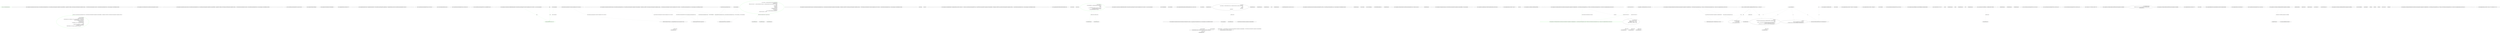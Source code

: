 digraph  {
d12 [cluster="CommandLine.Core.InstanceChooser.Choose(System.Func<System.Collections.Generic.IEnumerable<string>, System.Collections.Generic.IEnumerable<CommandLine.Core.OptionSpecification>, CommandLine.Core.StatePair<System.Collections.Generic.IEnumerable<CommandLine.Core.Token>>>, System.Collections.Generic.IEnumerable<System.Type>, System.Collections.Generic.IEnumerable<string>, System.StringComparer, System.Globalization.CultureInfo)", color=green, community=0, label="var verbs = Verb.SelectFromTypes(types)", prediction=0, span="33-33"];
d3 [cluster="CommandLine.Core.InstanceChooser.Choose(System.Func<System.Collections.Generic.IEnumerable<string>, System.Collections.Generic.IEnumerable<CommandLine.Core.OptionSpecification>, CommandLine.Core.StatePair<System.Collections.Generic.IEnumerable<CommandLine.Core.Token>>>, System.Collections.Generic.IEnumerable<System.Type>, System.Collections.Generic.IEnumerable<string>, System.StringComparer, System.Globalization.CultureInfo)", label="Entry CommandLine.Core.InstanceChooser.Choose(System.Func<System.Collections.Generic.IEnumerable<string>, System.Collections.Generic.IEnumerable<CommandLine.Core.OptionSpecification>, CommandLine.Core.StatePair<System.Collections.Generic.IEnumerable<CommandLine.Core.Token>>>, System.Collections.Generic.IEnumerable<System.Type>, System.Collections.Generic.IEnumerable<string>, System.StringComparer, System.Globalization.CultureInfo)", span="26-26"];
d13 [cluster="CommandLine.Core.InstanceChooser.Choose(System.Func<System.Collections.Generic.IEnumerable<string>, System.Collections.Generic.IEnumerable<CommandLine.Core.OptionSpecification>, CommandLine.Core.StatePair<System.Collections.Generic.IEnumerable<CommandLine.Core.Token>>>, System.Collections.Generic.IEnumerable<System.Type>, System.Collections.Generic.IEnumerable<string>, System.StringComparer, System.Globalization.CultureInfo)", color=green, community=0, label="return arguments.Empty()\r\n                ? ParserResult.Create<object>(\r\n                    ParserResultType.Verbs, new NullInstance(), new[] { new NoVerbSelectedError() }, Maybe.Just(types))\r\n                : nameComparer.Equals(''help'', arguments.First())\r\n                   ? ParserResult.Create<object>(\r\n                        ParserResultType.Verbs,\r\n                        new NullInstance(), new[] { CreateHelpVerbRequestedError(\r\n                            verbs,\r\n                            arguments.Skip(1).SingleOrDefault() ?? string.Empty,\r\n                            nameComparer) }, Maybe.Just(types))\r\n                   : MatchVerb(tokenizer, verbs, arguments, nameComparer, parsingCulture);", prediction=1, span="35-45"];
d15 [cluster="CommandLine.Core.Verb.SelectFromTypes(System.Collections.Generic.IEnumerable<System.Type>)", label="Entry CommandLine.Core.Verb.SelectFromTypes(System.Collections.Generic.IEnumerable<System.Type>)", span="40-40"];
d14 [cluster="CommandLine.Core.InstanceChooser.Choose(System.Func<System.Collections.Generic.IEnumerable<string>, System.Collections.Generic.IEnumerable<CommandLine.Core.OptionSpecification>, CommandLine.Core.StatePair<System.Collections.Generic.IEnumerable<CommandLine.Core.Token>>>, System.Collections.Generic.IEnumerable<System.Type>, System.Collections.Generic.IEnumerable<string>, System.StringComparer, System.Globalization.CultureInfo)", label="Exit CommandLine.Core.InstanceChooser.Choose(System.Func<System.Collections.Generic.IEnumerable<string>, System.Collections.Generic.IEnumerable<CommandLine.Core.OptionSpecification>, CommandLine.Core.StatePair<System.Collections.Generic.IEnumerable<CommandLine.Core.Token>>>, System.Collections.Generic.IEnumerable<System.Type>, System.Collections.Generic.IEnumerable<string>, System.StringComparer, System.Globalization.CultureInfo)", span="26-26"];
d16 [cluster="System.Collections.Generic.IEnumerable<TSource>.Empty<TSource>()", label="Entry System.Collections.Generic.IEnumerable<TSource>.Empty<TSource>()", span="62-62"];
d17 [cluster="CommandLine.NullInstance.NullInstance()", label="Entry CommandLine.NullInstance.NullInstance()", span="9-9"];
d18 [cluster="CommandLine.NoVerbSelectedError.NoVerbSelectedError()", label="Entry CommandLine.NoVerbSelectedError.NoVerbSelectedError()", span="406-406"];
d19 [cluster="CommandLine.Infrastructure.Maybe.Just<T>(T)", label="Entry CommandLine.Infrastructure.Maybe.Just<T>(T)", span="68-68"];
d20 [cluster="CommandLine.ParserResult.Create<T>(CommandLine.ParserResultType, T, System.Collections.Generic.IEnumerable<CommandLine.Error>, CommandLine.Infrastructure.Maybe<System.Collections.Generic.IEnumerable<System.Type>>)", label="Entry CommandLine.ParserResult.Create<T>(CommandLine.ParserResultType, T, System.Collections.Generic.IEnumerable<CommandLine.Error>, CommandLine.Infrastructure.Maybe<System.Collections.Generic.IEnumerable<System.Type>>)", span="105-105"];
d21 [cluster="System.Collections.Generic.IEnumerable<TSource>.First<TSource>()", label="Entry System.Collections.Generic.IEnumerable<TSource>.First<TSource>()", span="0-0"];
d22 [cluster="System.StringComparer.Equals(string, string)", label="Entry System.StringComparer.Equals(string, string)", span="0-0"];
d23 [cluster="System.Collections.Generic.IEnumerable<TSource>.Skip<TSource>(int)", label="Entry System.Collections.Generic.IEnumerable<TSource>.Skip<TSource>(int)", span="0-0"];
d24 [cluster="System.Collections.Generic.IEnumerable<TSource>.SingleOrDefault<TSource>()", label="Entry System.Collections.Generic.IEnumerable<TSource>.SingleOrDefault<TSource>()", span="0-0"];
d25 [cluster="CommandLine.Core.InstanceChooser.CreateHelpVerbRequestedError(System.Collections.Generic.IEnumerable<System.Tuple<CommandLine.Core.Verb, System.Type>>, string, System.StringComparer)", label="Entry CommandLine.Core.InstanceChooser.CreateHelpVerbRequestedError(System.Collections.Generic.IEnumerable<System.Tuple<CommandLine.Core.Verb, System.Type>>, string, System.StringComparer)", span="69-69"];
d26 [cluster="CommandLine.Core.InstanceChooser.MatchVerb(System.Func<System.Collections.Generic.IEnumerable<string>, System.Collections.Generic.IEnumerable<CommandLine.Core.OptionSpecification>, CommandLine.Core.StatePair<System.Collections.Generic.IEnumerable<CommandLine.Core.Token>>>, System.Collections.Generic.IEnumerable<System.Tuple<CommandLine.Core.Verb, System.Type>>, System.Collections.Generic.IEnumerable<string>, System.StringComparer, System.Globalization.CultureInfo)", label="Entry CommandLine.Core.InstanceChooser.MatchVerb(System.Func<System.Collections.Generic.IEnumerable<string>, System.Collections.Generic.IEnumerable<CommandLine.Core.OptionSpecification>, CommandLine.Core.StatePair<System.Collections.Generic.IEnumerable<CommandLine.Core.Token>>>, System.Collections.Generic.IEnumerable<System.Tuple<CommandLine.Core.Verb, System.Type>>, System.Collections.Generic.IEnumerable<string>, System.StringComparer, System.Globalization.CultureInfo)", span="48-48"];
d27 [cluster="CommandLine.Core.InstanceChooser.MatchVerb(System.Func<System.Collections.Generic.IEnumerable<string>, System.Collections.Generic.IEnumerable<CommandLine.Core.OptionSpecification>, CommandLine.Core.StatePair<System.Collections.Generic.IEnumerable<CommandLine.Core.Token>>>, System.Collections.Generic.IEnumerable<System.Tuple<CommandLine.Core.Verb, System.Type>>, System.Collections.Generic.IEnumerable<string>, System.StringComparer, System.Globalization.CultureInfo)", color=green, community=0, label="return verbs.Any(a => nameComparer.Equals(a.Item1.Name, arguments.First()))\r\n                ? InstanceBuilder.Build(\r\n                    Maybe.Just<Func<object>>(() => Activator.CreateInstance(verbs.Single(v => nameComparer.Equals(v.Item1.Name, arguments.First())).Item2)),\r\n                    tokenizer,\r\n                    arguments.Skip(1),\r\n                    nameComparer,\r\n                    parsingCulture)\r\n                : ParserResult.Create<object>(\r\n                    ParserResultType.Verbs,\r\n                    new NullInstance(),\r\n                    new[] { new BadVerbSelectedError(arguments.First()) },\r\n                    Maybe.Just(verbs.Select(v => v.Item2)));", prediction=2, span="55-66"];
d28 [cluster="CommandLine.Core.InstanceChooser.MatchVerb(System.Func<System.Collections.Generic.IEnumerable<string>, System.Collections.Generic.IEnumerable<CommandLine.Core.OptionSpecification>, CommandLine.Core.StatePair<System.Collections.Generic.IEnumerable<CommandLine.Core.Token>>>, System.Collections.Generic.IEnumerable<System.Tuple<CommandLine.Core.Verb, System.Type>>, System.Collections.Generic.IEnumerable<string>, System.StringComparer, System.Globalization.CultureInfo)", label="Exit CommandLine.Core.InstanceChooser.MatchVerb(System.Func<System.Collections.Generic.IEnumerable<string>, System.Collections.Generic.IEnumerable<CommandLine.Core.OptionSpecification>, CommandLine.Core.StatePair<System.Collections.Generic.IEnumerable<CommandLine.Core.Token>>>, System.Collections.Generic.IEnumerable<System.Tuple<CommandLine.Core.Verb, System.Type>>, System.Collections.Generic.IEnumerable<string>, System.StringComparer, System.Globalization.CultureInfo)", span="48-48"];
d29 [cluster="Unk.Any", label="Entry Unk.Any", span=""];
d30 [cluster="Unk.>", label="Entry Unk.>", span=""];
d31 [cluster="CommandLine.Core.InstanceBuilder.Build<T>(CommandLine.Infrastructure.Maybe<System.Func<T>>, System.Func<System.Collections.Generic.IEnumerable<string>, System.Collections.Generic.IEnumerable<CommandLine.Core.OptionSpecification>, CommandLine.Core.StatePair<System.Collections.Generic.IEnumerable<CommandLine.Core.Token>>>, System.Collections.Generic.IEnumerable<string>, System.StringComparer, System.Globalization.CultureInfo)", label="Entry CommandLine.Core.InstanceBuilder.Build<T>(CommandLine.Infrastructure.Maybe<System.Func<T>>, System.Func<System.Collections.Generic.IEnumerable<string>, System.Collections.Generic.IEnumerable<CommandLine.Core.OptionSpecification>, CommandLine.Core.StatePair<System.Collections.Generic.IEnumerable<CommandLine.Core.Token>>>, System.Collections.Generic.IEnumerable<string>, System.StringComparer, System.Globalization.CultureInfo)", span="34-34"];
d32 [cluster="CommandLine.BadVerbSelectedError.BadVerbSelectedError(string)", label="Entry CommandLine.BadVerbSelectedError.BadVerbSelectedError(string)", span="342-342"];
d33 [cluster="Unk.Select", label="Entry Unk.Select", span=""];
d34 [cluster="Unk.Just", label="Entry Unk.Just", span=""];
d35 [cluster="lambda expression", label="Entry lambda expression", span="55-55"];
d38 [cluster="lambda expression", label="Entry lambda expression", span="57-57"];
d46 [cluster="lambda expression", label="Entry lambda expression", span="66-66"];
d49 [cluster="CommandLine.Core.InstanceChooser.CreateHelpVerbRequestedError(System.Collections.Generic.IEnumerable<System.Tuple<CommandLine.Core.Verb, System.Type>>, string, System.StringComparer)", color=green, community=0, label="return verb.Length > 0\r\n                      ? verbs.SingleOrDefault(v => nameComparer.Equals(v.Item1.Name, verb))\r\n                             .ToMaybe()\r\n                             .Return(\r\n                                 v => new HelpVerbRequestedError(v.Item1.Name, v.Item2, true),\r\n                                 new HelpVerbRequestedError(null, null, false))\r\n                      : new HelpVerbRequestedError(null, null, false);", prediction=3, span="74-80"];
d50 [cluster="CommandLine.Core.InstanceChooser.CreateHelpVerbRequestedError(System.Collections.Generic.IEnumerable<System.Tuple<CommandLine.Core.Verb, System.Type>>, string, System.StringComparer)", label="Exit CommandLine.Core.InstanceChooser.CreateHelpVerbRequestedError(System.Collections.Generic.IEnumerable<System.Tuple<CommandLine.Core.Verb, System.Type>>, string, System.StringComparer)", span="69-69"];
d51 [cluster="Unk.SingleOrDefault", label="Entry Unk.SingleOrDefault", span=""];
d52 [cluster="Unk.ToMaybe", label="Entry Unk.ToMaybe", span=""];
d53 [cluster="CommandLine.HelpVerbRequestedError.HelpVerbRequestedError(string, System.Type, bool)", label="Entry CommandLine.HelpVerbRequestedError.HelpVerbRequestedError(string, System.Type, bool)", span="368-368"];
d54 [cluster="Unk.Return", label="Entry Unk.Return", span=""];
d55 [cluster="lambda expression", label="Entry lambda expression", span="75-75"];
d58 [cluster="lambda expression", label="Entry lambda expression", span="78-78"];
d56 [cluster="lambda expression", color=green, community=0, label="nameComparer.Equals(v.Item1.Name, verb)", prediction=4, span="75-75"];
d67 [label=string, span=""];
d68 [label="System.StringComparer", span=""];
d57 [cluster="lambda expression", label="Exit lambda expression", span="75-75"];
d1 [cluster="CommandLine.Core.InstanceChooser.Choose(System.Collections.Generic.IEnumerable<System.Type>, System.Collections.Generic.IEnumerable<string>, System.StringComparer, System.Globalization.CultureInfo)", label="return Choose(\r\n                (args, optionSpecs) => Tokenizer.Tokenize(args, name => NameLookup.Contains(name, optionSpecs, nameComparer)),\r\n                types,\r\n                arguments,\r\n                nameComparer,\r\n                parsingCulture);", span="18-23"];
d36 [cluster="lambda expression", label="nameComparer.Equals(a.Item1.Name, arguments.First())", span="55-55"];
d44 [cluster="lambda expression", label="nameComparer.Equals(v.Item1.Name, arguments.First())", span="57-57"];
d39 [cluster="lambda expression", label="Activator.CreateInstance(verbs.Single(v => nameComparer.Equals(v.Item1.Name, arguments.First())).Item2)", span="57-57"];
d37 [cluster="lambda expression", label="Exit lambda expression", span="55-55"];
d40 [cluster="lambda expression", label="Exit lambda expression", span="57-57"];
d48 [cluster="lambda expression", label="Exit lambda expression", span="66-66"];
d47 [cluster="lambda expression", label="v.Item2", span="66-66"];
d60 [cluster="lambda expression", label="Exit lambda expression", span="78-78"];
d59 [cluster="lambda expression", label="new HelpVerbRequestedError(v.Item1.Name, v.Item2, true)", span="78-78"];
d0 [cluster="CommandLine.Core.InstanceChooser.Choose(System.Collections.Generic.IEnumerable<System.Type>, System.Collections.Generic.IEnumerable<string>, System.StringComparer, System.Globalization.CultureInfo)", label="Entry CommandLine.Core.InstanceChooser.Choose(System.Collections.Generic.IEnumerable<System.Type>, System.Collections.Generic.IEnumerable<string>, System.StringComparer, System.Globalization.CultureInfo)", span="12-12"];
d2 [cluster="CommandLine.Core.InstanceChooser.Choose(System.Collections.Generic.IEnumerable<System.Type>, System.Collections.Generic.IEnumerable<string>, System.StringComparer, System.Globalization.CultureInfo)", label="Exit CommandLine.Core.InstanceChooser.Choose(System.Collections.Generic.IEnumerable<System.Type>, System.Collections.Generic.IEnumerable<string>, System.StringComparer, System.Globalization.CultureInfo)", span="12-12"];
d4 [cluster="lambda expression", label="Entry lambda expression", span="19-19"];
d64 [label="System.Collections.Generic.IEnumerable<string>", span=""];
d65 [label="System.StringComparer", span=""];
d43 [cluster="lambda expression", label="Entry lambda expression", span="57-57"];
d45 [cluster="lambda expression", label="Exit lambda expression", span="57-57"];
d66 [label="System.Collections.Generic.IEnumerable<System.Tuple<CommandLine.Core.Verb, System.Type>>", span=""];
d41 [cluster="Unk.Single", label="Entry Unk.Single", span=""];
d42 [cluster="Unk.CreateInstance", label="Entry Unk.CreateInstance", span=""];
d61 [cluster="HelpVerbRequestedError.cstr", label="Entry HelpVerbRequestedError.cstr", span=""];
d5 [cluster="lambda expression", label="Tokenizer.Tokenize(args, name => NameLookup.Contains(name, optionSpecs, nameComparer))", span="19-19"];
d9 [cluster="lambda expression", label="NameLookup.Contains(name, optionSpecs, nameComparer)", span="19-19"];
d6 [cluster="lambda expression", label="Exit lambda expression", span="19-19"];
d62 [label="System.StringComparer", span=""];
d7 [cluster="CommandLine.Core.Tokenizer.Tokenize(System.Collections.Generic.IEnumerable<string>, System.Func<string, bool>)", label="Entry CommandLine.Core.Tokenizer.Tokenize(System.Collections.Generic.IEnumerable<string>, System.Func<string, bool>)", span="11-11"];
d8 [cluster="lambda expression", label="Entry lambda expression", span="19-19"];
d63 [label="System.Collections.Generic.IEnumerable<CommandLine.Core.OptionSpecification>", span=""];
d10 [cluster="lambda expression", label="Exit lambda expression", span="19-19"];
d11 [cluster="CommandLine.Core.NameLookup.Contains(string, System.Collections.Generic.IEnumerable<CommandLine.Core.OptionSpecification>, System.StringComparer)", label="Entry CommandLine.Core.NameLookup.Contains(string, System.Collections.Generic.IEnumerable<CommandLine.Core.OptionSpecification>, System.StringComparer)", span="11-11"];
m0_60 [cluster="CommandLine.Core.SpecificationProperty.WithValue(CommandLine.Infrastructure.Maybe<object>)", file="ValueMapper.cs", label="Entry CommandLine.Core.SpecificationProperty.WithValue(CommandLine.Infrastructure.Maybe<object>)", span="18-18"];
m0_43 [cluster="CommandLine.Infrastructure.Maybe<T>.IsJust<T>()", file="ValueMapper.cs", label="Entry CommandLine.Infrastructure.Maybe<T>.IsJust<T>()", span="149-149"];
m0_6 [cluster="Unk.>", file="ValueMapper.cs", label="Entry Unk.>", span=""];
m0_34 [cluster="CommandLine.Core.Specification.CountOfMaxNumberOfValues()", file="ValueMapper.cs", label="Entry CommandLine.Core.Specification.CountOfMaxNumberOfValues()", span="67-67"];
m0_0 [cluster="CommandLine.Core.ValueMapper.MapValues(System.Collections.Generic.IEnumerable<CommandLine.Core.SpecificationProperty>, System.Collections.Generic.IEnumerable<string>, System.Func<System.Collections.Generic.IEnumerable<string>, System.Type, bool, CommandLine.Infrastructure.Maybe<object>>)", file="ValueMapper.cs", label="Entry CommandLine.Core.ValueMapper.MapValues(System.Collections.Generic.IEnumerable<CommandLine.Core.SpecificationProperty>, System.Collections.Generic.IEnumerable<string>, System.Func<System.Collections.Generic.IEnumerable<string>, System.Type, bool, CommandLine.Infrastructure.Maybe<object>>)", span="11-11"];
m0_3 [cluster="CommandLine.Core.ValueMapper.MapValues(System.Collections.Generic.IEnumerable<CommandLine.Core.SpecificationProperty>, System.Collections.Generic.IEnumerable<string>, System.Func<System.Collections.Generic.IEnumerable<string>, System.Type, bool, CommandLine.Infrastructure.Maybe<object>>)", color=green, community=0, file="ValueMapper.cs", label="Exit CommandLine.Core.ValueMapper.MapValues(System.Collections.Generic.IEnumerable<CommandLine.Core.SpecificationProperty>, System.Collections.Generic.IEnumerable<string>, System.Func<System.Collections.Generic.IEnumerable<string>, System.Type, bool, CommandLine.Infrastructure.Maybe<object>>)", prediction=5, span="11-11"];
m0_2 [cluster="CommandLine.Core.ValueMapper.MapValues(System.Collections.Generic.IEnumerable<CommandLine.Core.SpecificationProperty>, System.Collections.Generic.IEnumerable<string>, System.Func<System.Collections.Generic.IEnumerable<string>, System.Type, bool, CommandLine.Infrastructure.Maybe<object>>)", file="ValueMapper.cs", label="return StatePair.Create(\r\n                propAndErrors.Select(pe => pe.Item1),\r\n                propAndErrors.Select(pe => pe.Item2)\r\n                    .OfType<Just<Error>>().Select(e => e.Value)\r\n                );", span="18-22"];
m0_1 [cluster="CommandLine.Core.ValueMapper.MapValues(System.Collections.Generic.IEnumerable<CommandLine.Core.SpecificationProperty>, System.Collections.Generic.IEnumerable<string>, System.Func<System.Collections.Generic.IEnumerable<string>, System.Type, bool, CommandLine.Infrastructure.Maybe<object>>)", file="ValueMapper.cs", label="var propAndErrors = MapValuesImpl(specProps, values, converter)", span="16-16"];
m0_4 [cluster="CommandLine.Core.ValueMapper.MapValuesImpl(System.Collections.Generic.IEnumerable<CommandLine.Core.SpecificationProperty>, System.Collections.Generic.IEnumerable<string>, System.Func<System.Collections.Generic.IEnumerable<string>, System.Type, bool, CommandLine.Infrastructure.Maybe<object>>)", file="ValueMapper.cs", label="Entry CommandLine.Core.ValueMapper.MapValuesImpl(System.Collections.Generic.IEnumerable<CommandLine.Core.SpecificationProperty>, System.Collections.Generic.IEnumerable<string>, System.Func<System.Collections.Generic.IEnumerable<string>, System.Type, bool, CommandLine.Infrastructure.Maybe<object>>)", span="25-25"];
m0_56 [cluster="CommandLine.Core.Specification.IsValue()", file="ValueMapper.cs", label="Entry CommandLine.Core.Specification.IsValue()", span="15-15"];
m0_7 [cluster="Unk.Create", file="ValueMapper.cs", label="Entry Unk.Create", span=""];
m0_71 [cluster="CommandLine.Infrastructure.Maybe<T>.FromJust<T>(System.Exception)", file="ValueMapper.cs", label="Entry CommandLine.Infrastructure.Maybe<T>.FromJust<T>(System.Exception)", span="134-134"];
m0_44 [cluster="CommandLine.Infrastructure.Maybe<T>.IsNothing<T>()", file="ValueMapper.cs", label="Entry CommandLine.Infrastructure.Maybe<T>.IsNothing<T>()", span="144-144"];
m0_42 [cluster="Unk.ToMaybe", file="ValueMapper.cs", label="Entry Unk.ToMaybe", span=""];
m0_45 [cluster="System.Collections.Generic.IEnumerable<TSource>.Any<TSource>()", file="ValueMapper.cs", label="Entry System.Collections.Generic.IEnumerable<TSource>.Any<TSource>()", span="0-0"];
m0_46 [cluster="CommandLine.SequenceOutOfRangeError.SequenceOutOfRangeError(CommandLine.NameInfo)", file="ValueMapper.cs", label="Entry CommandLine.SequenceOutOfRangeError.SequenceOutOfRangeError(CommandLine.NameInfo)", span="324-324"];
m0_39 [cluster="System.Tuple.Create<T1, T2>(T1, T2)", file="ValueMapper.cs", label="Entry System.Tuple.Create<T1, T2>(T1, T2)", span="0-0"];
m0_57 [cluster="lambda expression", file="ValueMapper.cs", label="Entry lambda expression", span="57-57"];
m0_8 [cluster="lambda expression", file="ValueMapper.cs", label="Entry lambda expression", span="19-19"];
m0_11 [cluster="lambda expression", file="ValueMapper.cs", label="Entry lambda expression", span="20-20"];
m0_14 [cluster="lambda expression", file="ValueMapper.cs", label="Entry lambda expression", span="21-21"];
m0_9 [cluster="lambda expression", file="ValueMapper.cs", label="pe.Item1", span="19-19"];
m0_10 [cluster="lambda expression", file="ValueMapper.cs", label="Exit lambda expression", span="19-19"];
m0_12 [cluster="lambda expression", file="ValueMapper.cs", label="pe.Item2", span="20-20"];
m0_13 [cluster="lambda expression", file="ValueMapper.cs", label="Exit lambda expression", span="20-20"];
m0_15 [cluster="lambda expression", file="ValueMapper.cs", label="e.Value", span="21-21"];
m0_16 [cluster="lambda expression", file="ValueMapper.cs", label="Exit lambda expression", span="21-21"];
m0_58 [cluster="lambda expression", file="ValueMapper.cs", label="Tuple.Create(pt.WithValue(Maybe.Just(converted)), Maybe.Nothing<Error>())", span="57-57"];
m0_50 [cluster="lambda expression", file="ValueMapper.cs", label="Entry lambda expression", span="35-35"];
m0_53 [cluster="lambda expression", file="ValueMapper.cs", label="Entry lambda expression", span="43-43"];
m0_51 [cluster="lambda expression", file="ValueMapper.cs", label=n, span="35-35"];
m0_52 [cluster="lambda expression", file="ValueMapper.cs", label="Exit lambda expression", span="35-35"];
m0_54 [cluster="lambda expression", file="ValueMapper.cs", label="CommandLine.ParserResult<T>", span=""];
m0_55 [cluster="lambda expression", file="ValueMapper.cs", label="Exit lambda expression", span="43-43"];
m0_59 [cluster="lambda expression", file="ValueMapper.cs", label="Exit lambda expression", span="57-57"];
m0_33 [cluster="System.Collections.Generic.IEnumerable<TSource>.First<TSource>()", file="ValueMapper.cs", label="Entry System.Collections.Generic.IEnumerable<TSource>.First<TSource>()", span="0-0"];
m0_40 [cluster="System.Collections.Generic.IEnumerable<TSource>.Skip<TSource>(int)", file="ValueMapper.cs", label="Entry System.Collections.Generic.IEnumerable<TSource>.Skip<TSource>(int)", span="0-0"];
m0_37 [cluster="System.Collections.Generic.IEnumerable<TSource>.Take<TSource>(int)", file="ValueMapper.cs", label="Entry System.Collections.Generic.IEnumerable<TSource>.Take<TSource>(int)", span="0-0"];
m0_48 [cluster="System.Func<T1, T2, T3, TResult>.Invoke(T1, T2, T3)", file="ValueMapper.cs", label="Entry System.Func<T1, T2, T3, TResult>.Invoke(T1, T2, T3)", span="0-0"];
m0_38 [cluster="CommandLine.Core.ValueMapper.MakeErrorInCaseOfMinConstraint(CommandLine.Core.Specification)", file="ValueMapper.cs", label="Entry CommandLine.Core.ValueMapper.MakeErrorInCaseOfMinConstraint(CommandLine.Core.Specification)", span="83-83"];
m0_72 [cluster="CommandLine.Core.ValueMapper.MakeErrorInCaseOfMinConstraint(CommandLine.Core.Specification)", file="ValueMapper.cs", label="return specification.Min.IsJust()\r\n                ? Maybe.Just<Error>(new SequenceOutOfRangeError(NameInfo.EmptyName))\r\n                : Maybe.Nothing<Error>();", span="85-87"];
m0_73 [cluster="CommandLine.Core.ValueMapper.MakeErrorInCaseOfMinConstraint(CommandLine.Core.Specification)", file="ValueMapper.cs", label="Exit CommandLine.Core.ValueMapper.MakeErrorInCaseOfMinConstraint(CommandLine.Core.Specification)", span="83-83"];
m0_47 [cluster="CommandLine.Infrastructure.Maybe.Just<T>(T)", file="ValueMapper.cs", label="Entry CommandLine.Infrastructure.Maybe.Just<T>(T)", span="68-68"];
m0_5 [cluster="Unk.Select", file="ValueMapper.cs", label="Entry Unk.Select", span=""];
m0_49 [cluster="CommandLine.BadFormatConversionError.BadFormatConversionError(CommandLine.NameInfo)", file="ValueMapper.cs", label="Entry CommandLine.BadFormatConversionError.BadFormatConversionError(CommandLine.NameInfo)", span="313-313"];
m0_61 [cluster="CommandLine.Infrastructure.Maybe.Nothing<T>()", file="ValueMapper.cs", label="Entry CommandLine.Infrastructure.Maybe.Nothing<T>()", span="63-63"];
m0_35 [cluster="System.Collections.Generic.IEnumerable<TSource>.Count<TSource>()", file="ValueMapper.cs", label="Entry System.Collections.Generic.IEnumerable<TSource>.Count<TSource>()", span="0-0"];
m0_62 [cluster="CommandLine.Core.ValueMapper.CountOfMaxNumberOfValues(CommandLine.Core.Specification)", file="ValueMapper.cs", label="Entry CommandLine.Core.ValueMapper.CountOfMaxNumberOfValues(CommandLine.Core.Specification)", span="67-67"];
m0_63 [cluster="CommandLine.Core.ValueMapper.CountOfMaxNumberOfValues(CommandLine.Core.Specification)", file="ValueMapper.cs", label="specification.TargetType", span="69-69"];
m0_67 [cluster="CommandLine.Core.ValueMapper.CountOfMaxNumberOfValues(CommandLine.Core.Specification)", file="ValueMapper.cs", label="specification.Max.IsJust()", span="74-74"];
m0_68 [cluster="CommandLine.Core.ValueMapper.CountOfMaxNumberOfValues(CommandLine.Core.Specification)", file="ValueMapper.cs", label="return Maybe.Just(specification.Max.FromJust());", span="76-76"];
m0_64 [cluster="CommandLine.Core.ValueMapper.CountOfMaxNumberOfValues(CommandLine.Core.Specification)", file="ValueMapper.cs", label="TargetType.Scalar", span="71-71"];
m0_66 [cluster="CommandLine.Core.ValueMapper.CountOfMaxNumberOfValues(CommandLine.Core.Specification)", file="ValueMapper.cs", label="TargetType.Sequence", span="73-73"];
m0_65 [cluster="CommandLine.Core.ValueMapper.CountOfMaxNumberOfValues(CommandLine.Core.Specification)", file="ValueMapper.cs", label="return Maybe.Just(1);", span="72-72"];
m0_69 [cluster="CommandLine.Core.ValueMapper.CountOfMaxNumberOfValues(CommandLine.Core.Specification)", file="ValueMapper.cs", label="return Maybe.Nothing<int>();", span="80-80"];
m0_70 [cluster="CommandLine.Core.ValueMapper.CountOfMaxNumberOfValues(CommandLine.Core.Specification)", file="ValueMapper.cs", label="Exit CommandLine.Core.ValueMapper.CountOfMaxNumberOfValues(CommandLine.Core.Specification)", span="67-67"];
m0_41 [cluster="Unk.FirstOrDefault", file="ValueMapper.cs", label="Entry Unk.FirstOrDefault", span=""];
m0_17 [cluster="CommandLine.Core.ValueMapper.MapValuesImpl(System.Collections.Generic.IEnumerable<CommandLine.Core.SpecificationProperty>, System.Collections.Generic.IEnumerable<string>, System.Func<System.Collections.Generic.IEnumerable<string>, System.Type, bool, CommandLine.Infrastructure.Maybe<object>>)", file="ValueMapper.cs", label="specProps.Empty()", span="30-30"];
m0_18 [cluster="CommandLine.Core.ValueMapper.MapValuesImpl(System.Collections.Generic.IEnumerable<CommandLine.Core.SpecificationProperty>, System.Collections.Generic.IEnumerable<string>, System.Func<System.Collections.Generic.IEnumerable<string>, System.Type, bool, CommandLine.Infrastructure.Maybe<object>>)", file="ValueMapper.cs", label="yield break;", span="32-32"];
m0_23 [cluster="CommandLine.Core.ValueMapper.MapValuesImpl(System.Collections.Generic.IEnumerable<CommandLine.Core.SpecificationProperty>, System.Collections.Generic.IEnumerable<string>, System.Func<System.Collections.Generic.IEnumerable<string>, System.Type, bool, CommandLine.Infrastructure.Maybe<object>>)", file="ValueMapper.cs", label="yield break;", span="40-40"];
m0_26 [cluster="CommandLine.Core.ValueMapper.MapValuesImpl(System.Collections.Generic.IEnumerable<CommandLine.Core.SpecificationProperty>, System.Collections.Generic.IEnumerable<string>, System.Func<System.Collections.Generic.IEnumerable<string>, System.Type, bool, CommandLine.Infrastructure.Maybe<object>>)", file="ValueMapper.cs", label="yield return\r\n                    Tuple.Create<SpecificationProperty, Maybe<Error>>(\r\n                        pt, Maybe.Just<Error>(new SequenceOutOfRangeError(NameInfo.EmptyName)));", span="48-50"];
m0_27 [cluster="CommandLine.Core.ValueMapper.MapValuesImpl(System.Collections.Generic.IEnumerable<CommandLine.Core.SpecificationProperty>, System.Collections.Generic.IEnumerable<string>, System.Func<System.Collections.Generic.IEnumerable<string>, System.Type, bool, CommandLine.Infrastructure.Maybe<object>>)", file="ValueMapper.cs", label="yield break;", span="51-51"];
m0_28 [cluster="CommandLine.Core.ValueMapper.MapValuesImpl(System.Collections.Generic.IEnumerable<CommandLine.Core.SpecificationProperty>, System.Collections.Generic.IEnumerable<string>, System.Func<System.Collections.Generic.IEnumerable<string>, System.Type, bool, CommandLine.Infrastructure.Maybe<object>>)", file="ValueMapper.cs", label="yield return\r\n                converter(taken, pt.Property.PropertyType, pt.Specification.TargetType != TargetType.Sequence)\r\n                    .Return(\r\n                        converted => Tuple.Create(pt.WithValue(Maybe.Just(converted)), Maybe.Nothing<Error>()),\r\n                        Tuple.Create<SpecificationProperty, Maybe<Error>>(\r\n                            pt, Maybe.Just<Error>(new BadFormatConversionError(NameInfo.EmptyName))));", span="54-59"];
m0_30 [cluster="CommandLine.Core.ValueMapper.MapValuesImpl(System.Collections.Generic.IEnumerable<CommandLine.Core.SpecificationProperty>, System.Collections.Generic.IEnumerable<string>, System.Func<System.Collections.Generic.IEnumerable<string>, System.Type, bool, CommandLine.Infrastructure.Maybe<object>>)", file="ValueMapper.cs", label="yield return value;", span="63-63"];
m0_19 [cluster="CommandLine.Core.ValueMapper.MapValuesImpl(System.Collections.Generic.IEnumerable<CommandLine.Core.SpecificationProperty>, System.Collections.Generic.IEnumerable<string>, System.Func<System.Collections.Generic.IEnumerable<string>, System.Type, bool, CommandLine.Infrastructure.Maybe<object>>)", file="ValueMapper.cs", label="var pt = specProps.First()", span="34-34"];
m0_20 [cluster="CommandLine.Core.ValueMapper.MapValuesImpl(System.Collections.Generic.IEnumerable<CommandLine.Core.SpecificationProperty>, System.Collections.Generic.IEnumerable<string>, System.Func<System.Collections.Generic.IEnumerable<string>, System.Type, bool, CommandLine.Infrastructure.Maybe<object>>)", file="ValueMapper.cs", label="var taken = values.Take(pt.Specification.CountOfMaxNumberOfValues().Return(n => n, values.Count()))", span="35-35"];
m0_24 [cluster="CommandLine.Core.ValueMapper.MapValuesImpl(System.Collections.Generic.IEnumerable<CommandLine.Core.SpecificationProperty>, System.Collections.Generic.IEnumerable<string>, System.Func<System.Collections.Generic.IEnumerable<string>, System.Type, bool, CommandLine.Infrastructure.Maybe<object>>)", file="ValueMapper.cs", label="var next = specProps.Skip(1).FirstOrDefault(s => s.Specification.IsValue()).ToMaybe()", span="43-43"];
m0_25 [cluster="CommandLine.Core.ValueMapper.MapValuesImpl(System.Collections.Generic.IEnumerable<CommandLine.Core.SpecificationProperty>, System.Collections.Generic.IEnumerable<string>, System.Func<System.Collections.Generic.IEnumerable<string>, System.Type, bool, CommandLine.Infrastructure.Maybe<object>>)", file="ValueMapper.cs", label="pt.Specification.Max.IsJust()\r\n                && next.IsNothing()\r\n                && values.Skip(taken.Count()).Any()", span="44-46"];
m0_29 [cluster="CommandLine.Core.ValueMapper.MapValuesImpl(System.Collections.Generic.IEnumerable<CommandLine.Core.SpecificationProperty>, System.Collections.Generic.IEnumerable<string>, System.Func<System.Collections.Generic.IEnumerable<string>, System.Type, bool, CommandLine.Infrastructure.Maybe<object>>)", file="ValueMapper.cs", label="MapValuesImpl(specProps.Skip(1), values.Skip(taken.Count()), converter)", span="61-61"];
m0_21 [cluster="CommandLine.Core.ValueMapper.MapValuesImpl(System.Collections.Generic.IEnumerable<CommandLine.Core.SpecificationProperty>, System.Collections.Generic.IEnumerable<string>, System.Func<System.Collections.Generic.IEnumerable<string>, System.Type, bool, CommandLine.Infrastructure.Maybe<object>>)", file="ValueMapper.cs", label="taken.Empty()", span="36-36"];
m0_31 [cluster="CommandLine.Core.ValueMapper.MapValuesImpl(System.Collections.Generic.IEnumerable<CommandLine.Core.SpecificationProperty>, System.Collections.Generic.IEnumerable<string>, System.Func<System.Collections.Generic.IEnumerable<string>, System.Type, bool, CommandLine.Infrastructure.Maybe<object>>)", file="ValueMapper.cs", label="Exit CommandLine.Core.ValueMapper.MapValuesImpl(System.Collections.Generic.IEnumerable<CommandLine.Core.SpecificationProperty>, System.Collections.Generic.IEnumerable<string>, System.Func<System.Collections.Generic.IEnumerable<string>, System.Type, bool, CommandLine.Infrastructure.Maybe<object>>)", span="25-25"];
m0_36 [cluster="CommandLine.Infrastructure.Maybe<T1>.Return<T1, T2>(System.Func<T1, T2>, T2)", file="ValueMapper.cs", label="Entry CommandLine.Infrastructure.Maybe<T1>.Return<T1, T2>(System.Func<T1, T2>, T2)", span="100-100"];
m0_74 [file="ValueMapper.cs", label=pt, span=""];
d3 -> d13  [color=green, key=1, label="System.Func<System.Collections.Generic.IEnumerable<string>, System.Collections.Generic.IEnumerable<CommandLine.Core.OptionSpecification>, CommandLine.Core.StatePair<System.Collections.Generic.IEnumerable<CommandLine.Core.Token>>>", style=dashed];
d25 -> d56  [color=green, key=1, label=string, style=dashed];
d26 -> d36  [color=darkseagreen4, key=1, label="System.Collections.Generic.IEnumerable<string>", style=dashed];
d26 -> d39  [color=darkseagreen4, key=1, label="System.Collections.Generic.IEnumerable<System.Tuple<CommandLine.Core.Verb, System.Type>>", style=dashed];
d26 -> d44  [color=darkseagreen4, key=1, label="System.Collections.Generic.IEnumerable<string>", style=dashed];
d27 -> d35  [color=green, key=1, label="lambda expression", style=dashed];
d27 -> d38  [color=green, key=1, label="lambda expression", style=dashed];
d27 -> d46  [color=green, key=1, label="lambda expression", style=dashed];
d49 -> d55  [color=green, key=1, label="lambda expression", style=dashed];
d49 -> d58  [color=green, key=1, label="lambda expression", style=dashed];
d67 -> d56  [color=green, key=1, label=string, style=dashed];
d68 -> d56  [color=green, key=1, label="System.StringComparer", style=dashed];
d1 -> d4  [color=darkseagreen4, key=1, label="lambda expression", style=dashed];
d39 -> d43  [color=darkseagreen4, key=1, label="lambda expression", style=dashed];
d0 -> d5  [color=darkseagreen4, key=1, label="System.StringComparer", style=dashed];
d0 -> d9  [color=darkseagreen4, key=1, label="System.StringComparer", style=dashed];
d4 -> d9  [color=darkseagreen4, key=1, label="System.Collections.Generic.IEnumerable<CommandLine.Core.OptionSpecification>", style=dashed];
d64 -> d36  [color=darkseagreen4, key=1, label="System.Collections.Generic.IEnumerable<string>", style=dashed];
d64 -> d44  [color=darkseagreen4, key=1, label="System.Collections.Generic.IEnumerable<string>", style=dashed];
d64 -> d39  [color=darkseagreen4, key=1, label="System.Collections.Generic.IEnumerable<string>", style=dashed];
d65 -> d36  [color=darkseagreen4, key=1, label="System.StringComparer", style=dashed];
d65 -> d44  [color=darkseagreen4, key=1, label="System.StringComparer", style=dashed];
d65 -> d39  [color=darkseagreen4, key=1, label="System.StringComparer", style=dashed];
d66 -> d39  [color=darkseagreen4, key=1, label="System.Collections.Generic.IEnumerable<System.Tuple<CommandLine.Core.Verb, System.Type>>", style=dashed];
d5 -> d8  [color=darkseagreen4, key=1, label="lambda expression", style=dashed];
d62 -> d5  [color=darkseagreen4, key=1, label="System.StringComparer", style=dashed];
d62 -> d9  [color=darkseagreen4, key=1, label="System.StringComparer", style=dashed];
d63 -> d9  [color=darkseagreen4, key=1, label="System.Collections.Generic.IEnumerable<CommandLine.Core.OptionSpecification>", style=dashed];
m0_0 -> m0_3  [color=green, key=1, label="System.Collections.Generic.IEnumerable<System.Type>", style=dashed];
m0_0 -> m0_2  [color=darkseagreen4, key=1, label="System.Type", style=dashed];
m0_2 -> m0_8  [color=darkseagreen4, key=1, label="lambda expression", style=dashed];
m0_2 -> m0_11  [color=darkseagreen4, key=1, label="lambda expression", style=dashed];
m0_2 -> m0_14  [color=darkseagreen4, key=1, label="lambda expression", style=dashed];
m0_4 -> m0_25  [color=darkseagreen4, key=1, label="System.Collections.Generic.IEnumerable<string>", style=dashed];
m0_4 -> m0_29  [color=darkseagreen4, key=1, label="System.Collections.Generic.IEnumerable<CommandLine.Core.SpecificationProperty>", style=dashed];
m0_54 -> m0_3  [color=green, key=1, label="CommandLine.ParserResult<T>", style=dashed];
m0_54 -> m0_2  [color=darkseagreen4, key=1, label="CommandLine.ParserResult<T>", style=dashed];
m0_62 -> m0_67  [color=darkseagreen4, key=1, label="CommandLine.Core.Specification", style=dashed];
m0_62 -> m0_68  [color=darkseagreen4, key=1, label="CommandLine.Core.Specification", style=dashed];
m0_28 -> m0_57  [color=darkseagreen4, key=1, label="lambda expression", style=dashed];
m0_19 -> m0_25  [color=darkseagreen4, key=1, label=pt, style=dashed];
m0_19 -> m0_26  [color=darkseagreen4, key=1, label=pt, style=dashed];
m0_19 -> m0_28  [color=darkseagreen4, key=1, label=pt, style=dashed];
m0_19 -> m0_58  [color=darkseagreen4, key=1, label=pt, style=dashed];
m0_20 -> m0_50  [color=darkseagreen4, key=1, label="lambda expression", style=dashed];
m0_20 -> m0_25  [color=darkseagreen4, key=1, label=taken, style=dashed];
m0_20 -> m0_28  [color=darkseagreen4, key=1, label=taken, style=dashed];
m0_20 -> m0_29  [color=darkseagreen4, key=1, label=taken, style=dashed];
m0_24 -> m0_53  [color=darkseagreen4, key=1, label="lambda expression", style=dashed];
m0_74 -> m0_58  [color=darkseagreen4, key=1, label=pt, style=dashed];
}
